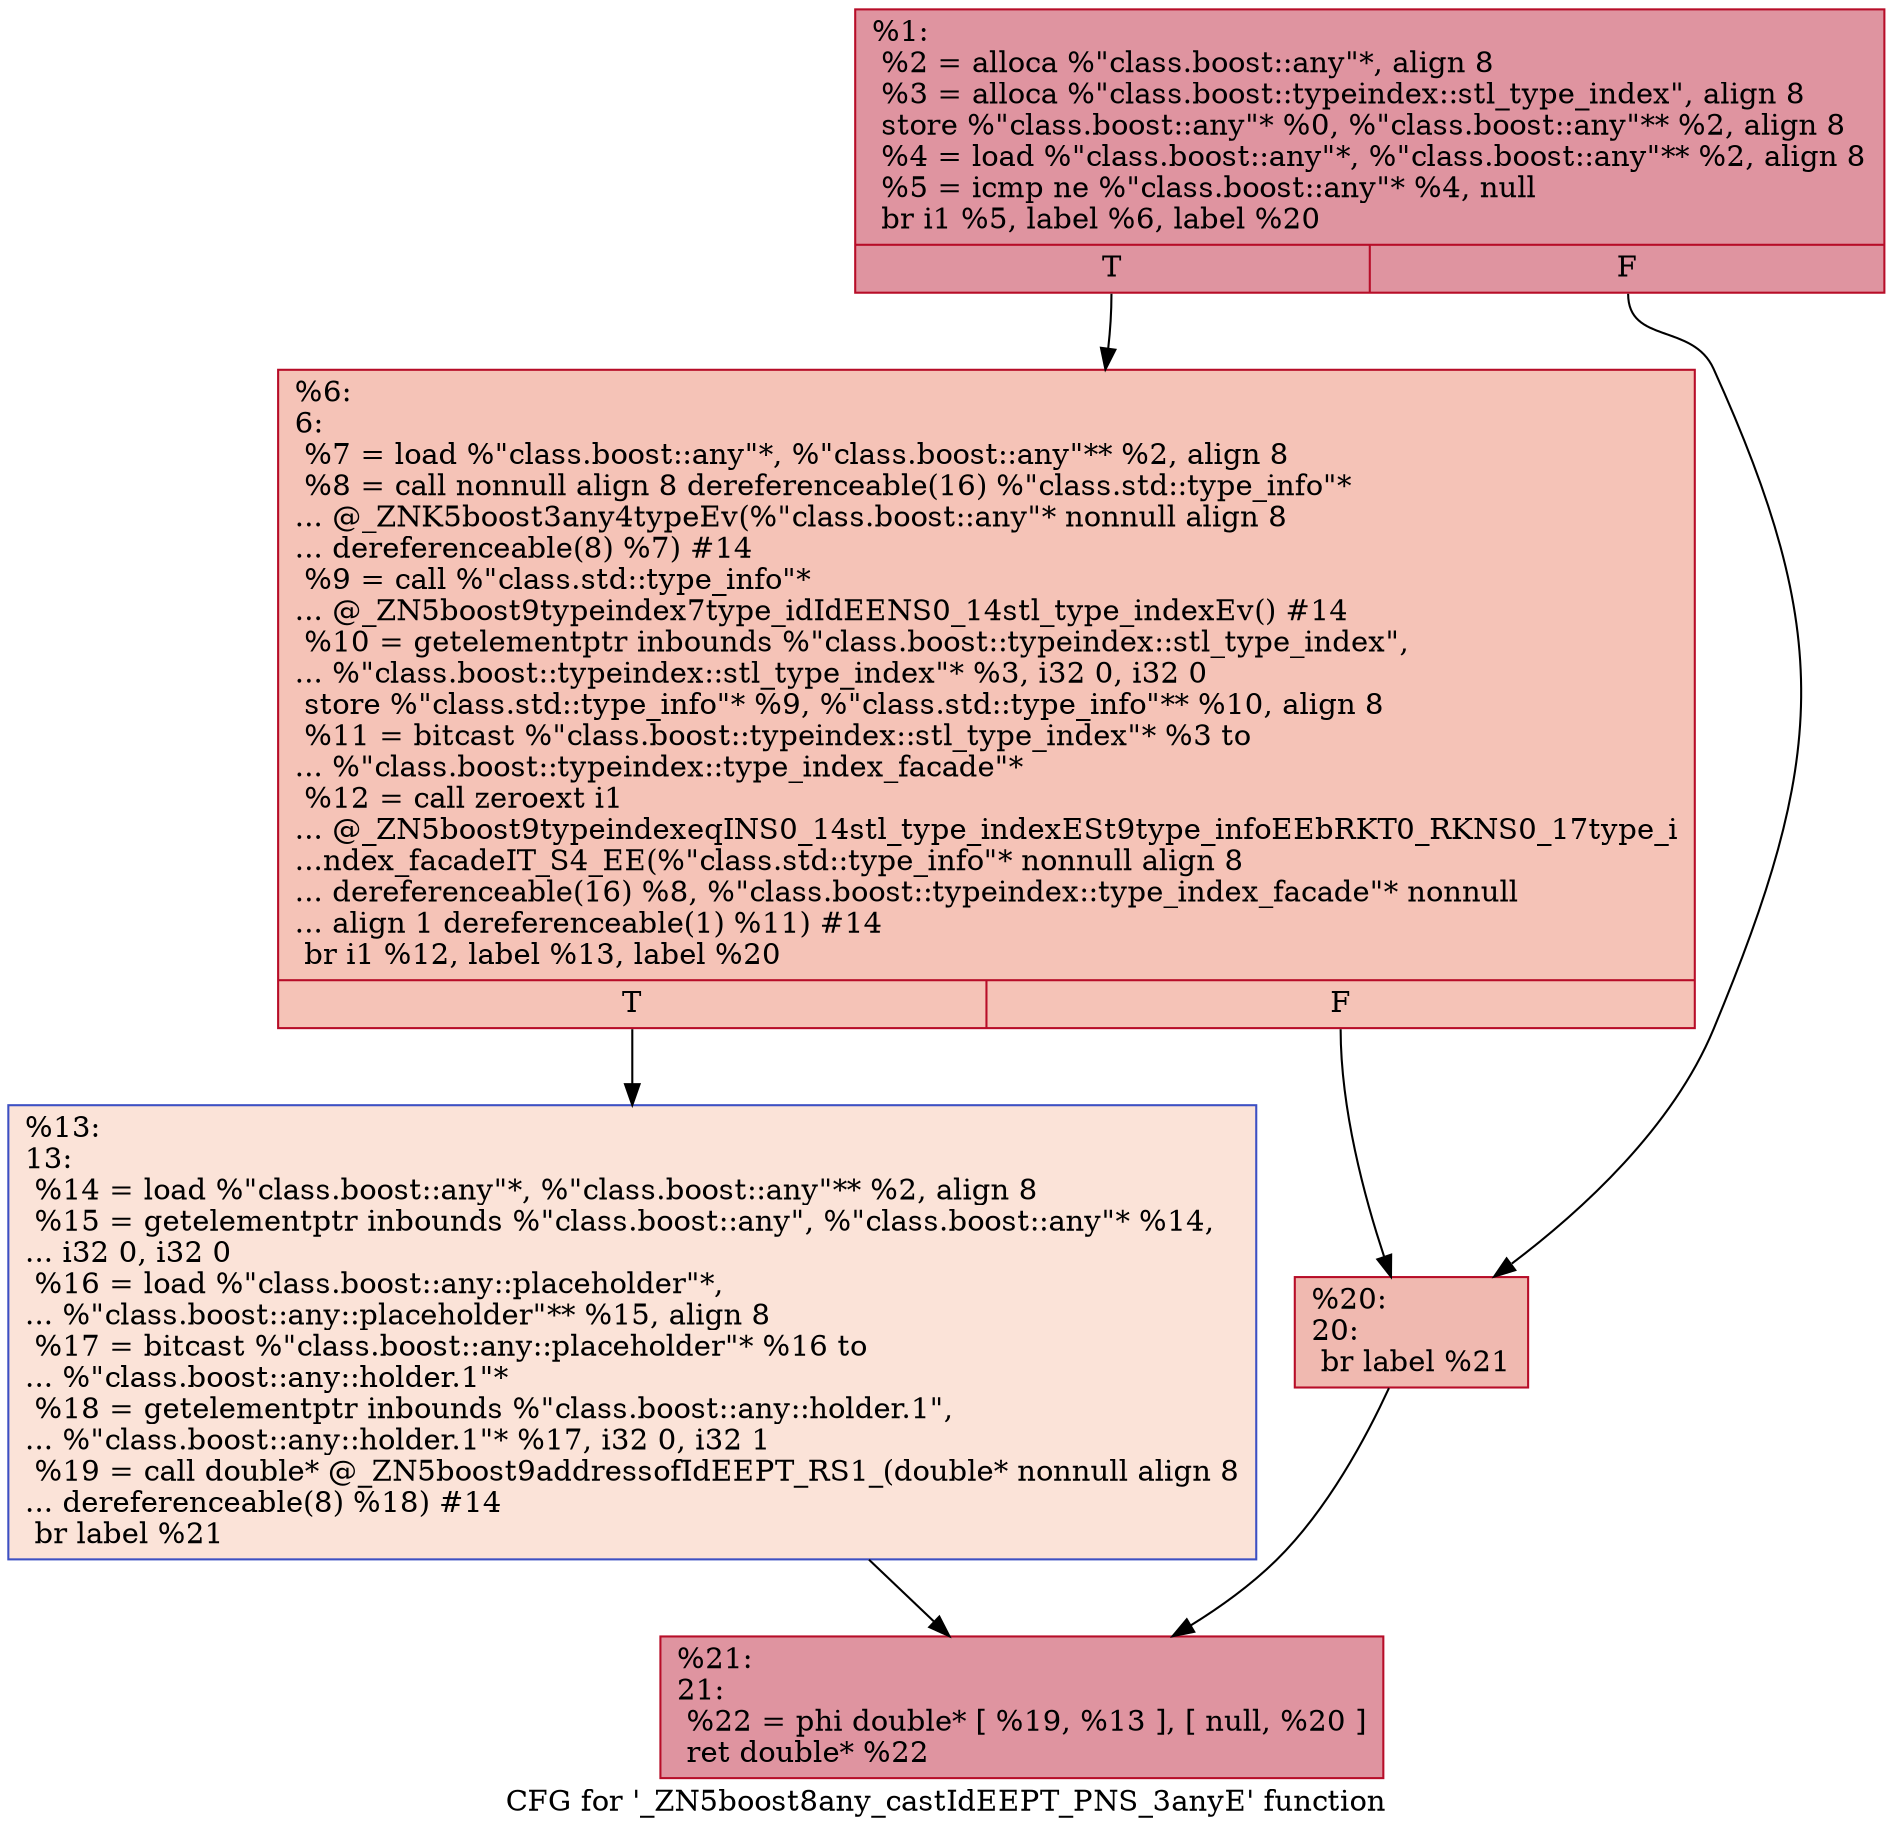 digraph "CFG for '_ZN5boost8any_castIdEEPT_PNS_3anyE' function" {
	label="CFG for '_ZN5boost8any_castIdEEPT_PNS_3anyE' function";

	Node0x55aa9bbb4bc0 [shape=record,color="#b70d28ff", style=filled, fillcolor="#b70d2870",label="{%1:\l  %2 = alloca %\"class.boost::any\"*, align 8\l  %3 = alloca %\"class.boost::typeindex::stl_type_index\", align 8\l  store %\"class.boost::any\"* %0, %\"class.boost::any\"** %2, align 8\l  %4 = load %\"class.boost::any\"*, %\"class.boost::any\"** %2, align 8\l  %5 = icmp ne %\"class.boost::any\"* %4, null\l  br i1 %5, label %6, label %20\l|{<s0>T|<s1>F}}"];
	Node0x55aa9bbb4bc0:s0 -> Node0x55aa9bbb4e40;
	Node0x55aa9bbb4bc0:s1 -> Node0x55aa9bbb4e90;
	Node0x55aa9bbb4e40 [shape=record,color="#b70d28ff", style=filled, fillcolor="#e8765c70",label="{%6:\l6:                                                \l  %7 = load %\"class.boost::any\"*, %\"class.boost::any\"** %2, align 8\l  %8 = call nonnull align 8 dereferenceable(16) %\"class.std::type_info\"*\l... @_ZNK5boost3any4typeEv(%\"class.boost::any\"* nonnull align 8\l... dereferenceable(8) %7) #14\l  %9 = call %\"class.std::type_info\"*\l... @_ZN5boost9typeindex7type_idIdEENS0_14stl_type_indexEv() #14\l  %10 = getelementptr inbounds %\"class.boost::typeindex::stl_type_index\",\l... %\"class.boost::typeindex::stl_type_index\"* %3, i32 0, i32 0\l  store %\"class.std::type_info\"* %9, %\"class.std::type_info\"** %10, align 8\l  %11 = bitcast %\"class.boost::typeindex::stl_type_index\"* %3 to\l... %\"class.boost::typeindex::type_index_facade\"*\l  %12 = call zeroext i1\l... @_ZN5boost9typeindexeqINS0_14stl_type_indexESt9type_infoEEbRKT0_RKNS0_17type_i\l...ndex_facadeIT_S4_EE(%\"class.std::type_info\"* nonnull align 8\l... dereferenceable(16) %8, %\"class.boost::typeindex::type_index_facade\"* nonnull\l... align 1 dereferenceable(1) %11) #14\l  br i1 %12, label %13, label %20\l|{<s0>T|<s1>F}}"];
	Node0x55aa9bbb4e40:s0 -> Node0x55aa9bbb55f0;
	Node0x55aa9bbb4e40:s1 -> Node0x55aa9bbb4e90;
	Node0x55aa9bbb55f0 [shape=record,color="#3d50c3ff", style=filled, fillcolor="#f6bfa670",label="{%13:\l13:                                               \l  %14 = load %\"class.boost::any\"*, %\"class.boost::any\"** %2, align 8\l  %15 = getelementptr inbounds %\"class.boost::any\", %\"class.boost::any\"* %14,\l... i32 0, i32 0\l  %16 = load %\"class.boost::any::placeholder\"*,\l... %\"class.boost::any::placeholder\"** %15, align 8\l  %17 = bitcast %\"class.boost::any::placeholder\"* %16 to\l... %\"class.boost::any::holder.1\"*\l  %18 = getelementptr inbounds %\"class.boost::any::holder.1\",\l... %\"class.boost::any::holder.1\"* %17, i32 0, i32 1\l  %19 = call double* @_ZN5boost9addressofIdEEPT_RS1_(double* nonnull align 8\l... dereferenceable(8) %18) #14\l  br label %21\l}"];
	Node0x55aa9bbb55f0 -> Node0x55aa9bbb5a30;
	Node0x55aa9bbb4e90 [shape=record,color="#b70d28ff", style=filled, fillcolor="#de614d70",label="{%20:\l20:                                               \l  br label %21\l}"];
	Node0x55aa9bbb4e90 -> Node0x55aa9bbb5a30;
	Node0x55aa9bbb5a30 [shape=record,color="#b70d28ff", style=filled, fillcolor="#b70d2870",label="{%21:\l21:                                               \l  %22 = phi double* [ %19, %13 ], [ null, %20 ]\l  ret double* %22\l}"];
}
